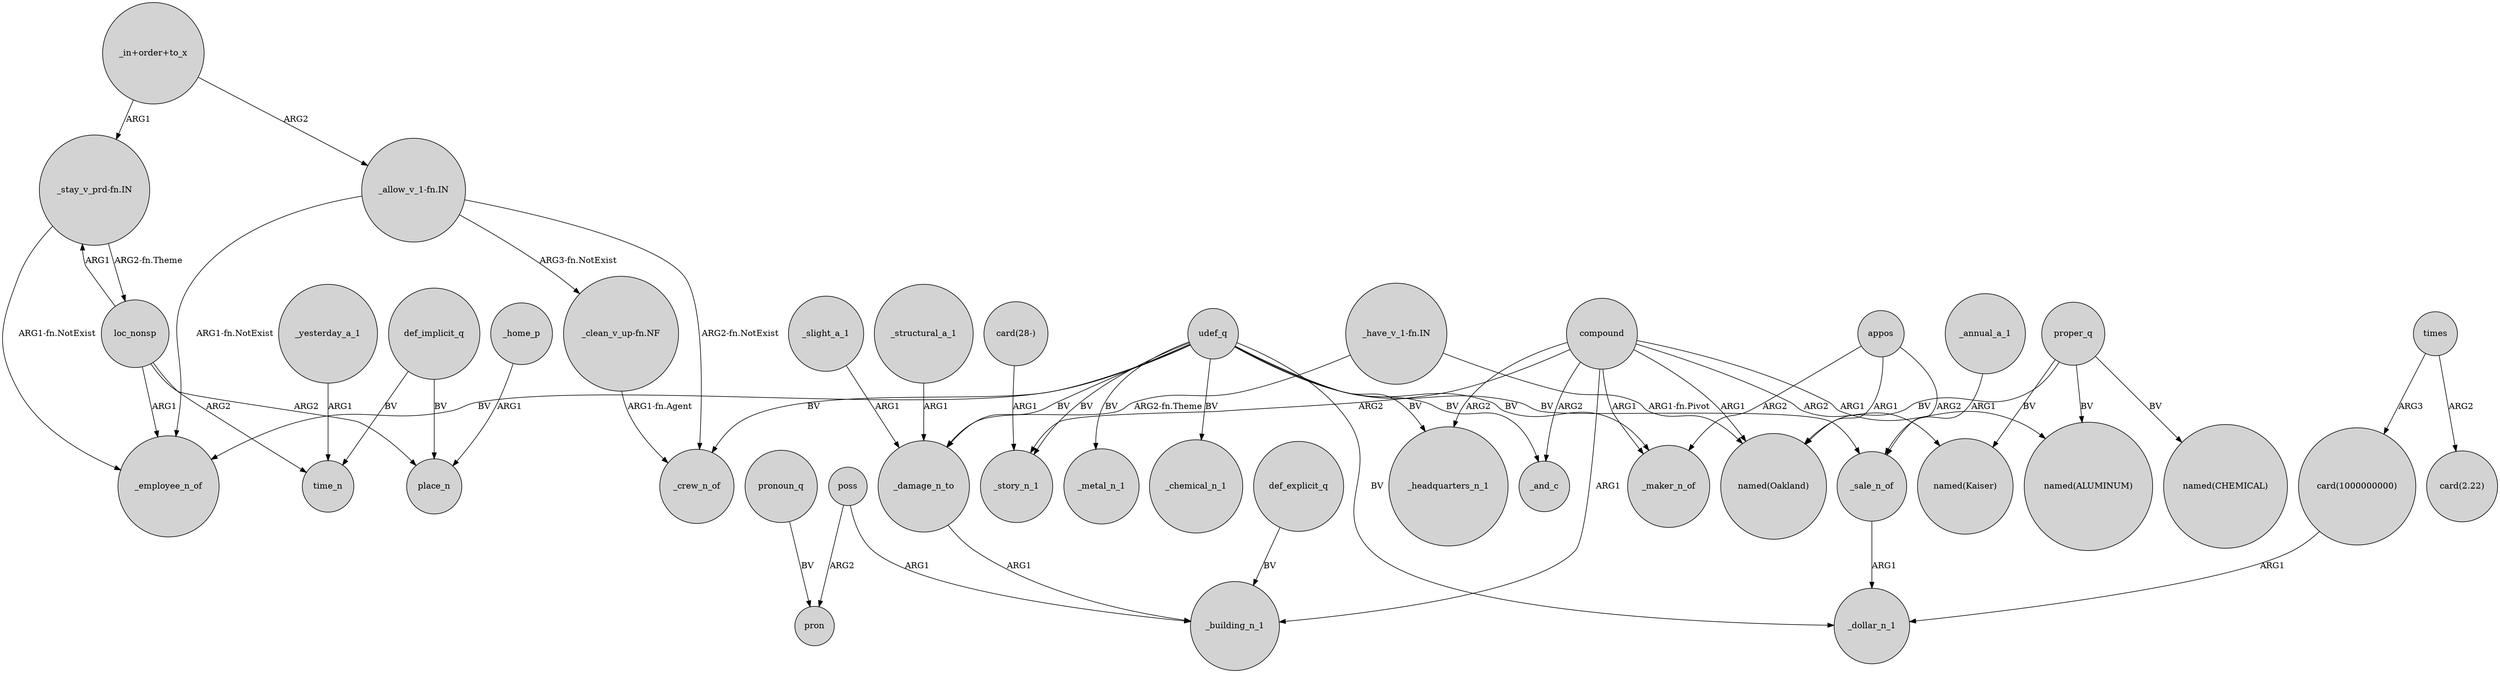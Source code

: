 digraph {
	node [shape=circle style=filled]
	appos -> "named(Oakland)" [label=ARG1]
	compound -> _headquarters_n_1 [label=ARG2]
	"card(28-)" -> _story_n_1 [label=ARG1]
	_yesterday_a_1 -> time_n [label=ARG1]
	poss -> pron [label=ARG2]
	udef_q -> _headquarters_n_1 [label=BV]
	udef_q -> _employee_n_of [label=BV]
	udef_q -> _story_n_1 [label=BV]
	"_stay_v_prd-fn.IN" -> _employee_n_of [label="ARG1-fn.NotExist"]
	udef_q -> _crew_n_of [label=BV]
	"_in+order+to_x" -> "_stay_v_prd-fn.IN" [label=ARG1]
	poss -> _building_n_1 [label=ARG1]
	compound -> "named(Kaiser)" [label=ARG2]
	_damage_n_to -> _building_n_1 [label=ARG1]
	times -> "card(2.22)" [label=ARG2]
	"_allow_v_1-fn.IN" -> _employee_n_of [label="ARG1-fn.NotExist"]
	"_in+order+to_x" -> "_allow_v_1-fn.IN" [label=ARG2]
	compound -> _maker_n_of [label=ARG1]
	compound -> _story_n_1 [label=ARG2]
	def_implicit_q -> place_n [label=BV]
	proper_q -> "named(Kaiser)" [label=BV]
	proper_q -> "named(CHEMICAL)" [label=BV]
	_slight_a_1 -> _damage_n_to [label=ARG1]
	compound -> _building_n_1 [label=ARG1]
	loc_nonsp -> time_n [label=ARG2]
	appos -> _maker_n_of [label=ARG2]
	times -> "card(1000000000)" [label=ARG3]
	_annual_a_1 -> _sale_n_of [label=ARG1]
	pronoun_q -> pron [label=BV]
	compound -> _and_c [label=ARG2]
	"_allow_v_1-fn.IN" -> "_clean_v_up-fn.NF" [label="ARG3-fn.NotExist"]
	compound -> "named(Oakland)" [label=ARG1]
	"_stay_v_prd-fn.IN" -> loc_nonsp [label="ARG2-fn.Theme"]
	udef_q -> _damage_n_to [label=BV]
	appos -> _sale_n_of [label=ARG2]
	udef_q -> _maker_n_of [label=BV]
	loc_nonsp -> "_stay_v_prd-fn.IN" [label=ARG1]
	"_have_v_1-fn.IN" -> _damage_n_to [label="ARG2-fn.Theme"]
	"_have_v_1-fn.IN" -> "named(Oakland)" [label="ARG1-fn.Pivot"]
	"_clean_v_up-fn.NF" -> _crew_n_of [label="ARG1-fn.Agent"]
	proper_q -> "named(Oakland)" [label=BV]
	udef_q -> _metal_n_1 [label=BV]
	compound -> "named(ALUMINUM)" [label=ARG1]
	udef_q -> _sale_n_of [label=BV]
	loc_nonsp -> place_n [label=ARG2]
	_structural_a_1 -> _damage_n_to [label=ARG1]
	"_allow_v_1-fn.IN" -> _crew_n_of [label="ARG2-fn.NotExist"]
	loc_nonsp -> _employee_n_of [label=ARG1]
	"card(1000000000)" -> _dollar_n_1 [label=ARG1]
	udef_q -> _and_c [label=BV]
	def_explicit_q -> _building_n_1 [label=BV]
	udef_q -> _chemical_n_1 [label=BV]
	_home_p -> place_n [label=ARG1]
	proper_q -> "named(ALUMINUM)" [label=BV]
	udef_q -> _dollar_n_1 [label=BV]
	def_implicit_q -> time_n [label=BV]
	_sale_n_of -> _dollar_n_1 [label=ARG1]
}
